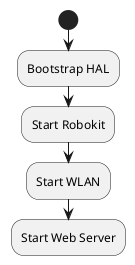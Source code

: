 @startuml
'https://plantuml.com/activity-diagram-beta

start
:Bootstrap HAL;
:Start Robokit;
:Start WLAN;
:Start Web Server;

@enduml
